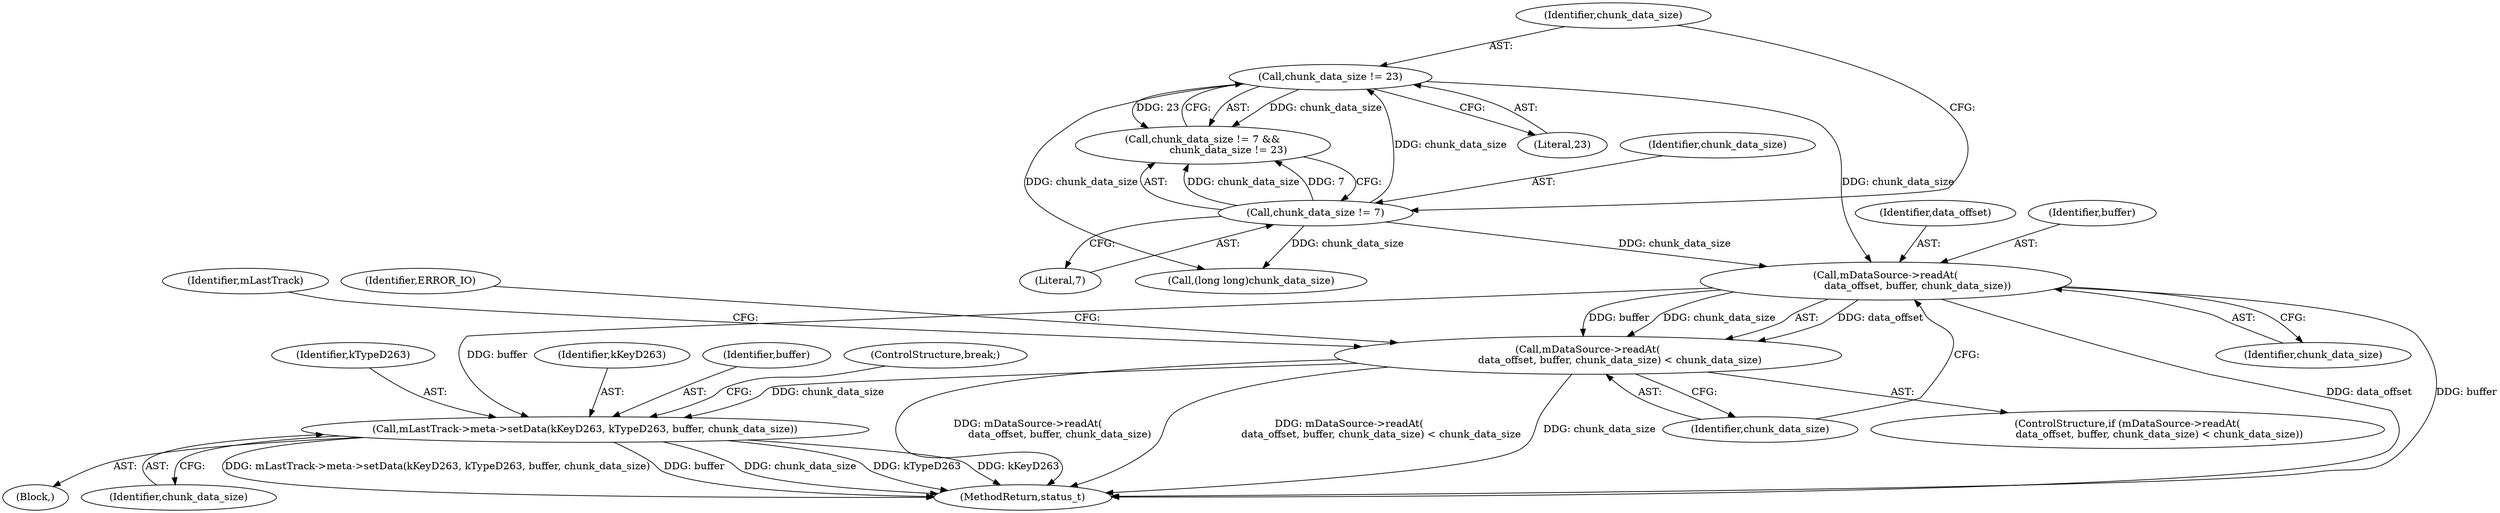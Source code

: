 digraph "0_Android_f81038006b4c59a5a148dcad887371206033c28f_2@API" {
"1002487" [label="(Call,mDataSource->readAt(\n                    data_offset, buffer, chunk_data_size))"];
"1002474" [label="(Call,chunk_data_size != 23)"];
"1002471" [label="(Call,chunk_data_size != 7)"];
"1002486" [label="(Call,mDataSource->readAt(\n                    data_offset, buffer, chunk_data_size) < chunk_data_size)"];
"1002501" [label="(Call,mLastTrack->meta->setData(kKeyD263, kTypeD263, buffer, chunk_data_size))"];
"1002472" [label="(Identifier,chunk_data_size)"];
"1002503" [label="(Identifier,kTypeD263)"];
"1002502" [label="(Identifier,kKeyD263)"];
"1002487" [label="(Call,mDataSource->readAt(\n                    data_offset, buffer, chunk_data_size))"];
"1002501" [label="(Call,mLastTrack->meta->setData(kKeyD263, kTypeD263, buffer, chunk_data_size))"];
"1002497" [label="(Identifier,mLastTrack)"];
"1003289" [label="(MethodReturn,status_t)"];
"1002463" [label="(Block,)"];
"1002488" [label="(Identifier,data_offset)"];
"1002490" [label="(Identifier,chunk_data_size)"];
"1002504" [label="(Identifier,buffer)"];
"1002471" [label="(Call,chunk_data_size != 7)"];
"1002491" [label="(Identifier,chunk_data_size)"];
"1002470" [label="(Call,chunk_data_size != 7 &&\n                chunk_data_size != 23)"];
"1002485" [label="(ControlStructure,if (mDataSource->readAt(\n                    data_offset, buffer, chunk_data_size) < chunk_data_size))"];
"1002505" [label="(Identifier,chunk_data_size)"];
"1002475" [label="(Identifier,chunk_data_size)"];
"1002480" [label="(Call,(long long)chunk_data_size)"];
"1002476" [label="(Literal,23)"];
"1002486" [label="(Call,mDataSource->readAt(\n                    data_offset, buffer, chunk_data_size) < chunk_data_size)"];
"1002489" [label="(Identifier,buffer)"];
"1002473" [label="(Literal,7)"];
"1002494" [label="(Identifier,ERROR_IO)"];
"1002506" [label="(ControlStructure,break;)"];
"1002474" [label="(Call,chunk_data_size != 23)"];
"1002487" -> "1002486"  [label="AST: "];
"1002487" -> "1002490"  [label="CFG: "];
"1002488" -> "1002487"  [label="AST: "];
"1002489" -> "1002487"  [label="AST: "];
"1002490" -> "1002487"  [label="AST: "];
"1002491" -> "1002487"  [label="CFG: "];
"1002487" -> "1003289"  [label="DDG: data_offset"];
"1002487" -> "1003289"  [label="DDG: buffer"];
"1002487" -> "1002486"  [label="DDG: data_offset"];
"1002487" -> "1002486"  [label="DDG: buffer"];
"1002487" -> "1002486"  [label="DDG: chunk_data_size"];
"1002474" -> "1002487"  [label="DDG: chunk_data_size"];
"1002471" -> "1002487"  [label="DDG: chunk_data_size"];
"1002487" -> "1002501"  [label="DDG: buffer"];
"1002474" -> "1002470"  [label="AST: "];
"1002474" -> "1002476"  [label="CFG: "];
"1002475" -> "1002474"  [label="AST: "];
"1002476" -> "1002474"  [label="AST: "];
"1002470" -> "1002474"  [label="CFG: "];
"1002474" -> "1002470"  [label="DDG: chunk_data_size"];
"1002474" -> "1002470"  [label="DDG: 23"];
"1002471" -> "1002474"  [label="DDG: chunk_data_size"];
"1002474" -> "1002480"  [label="DDG: chunk_data_size"];
"1002471" -> "1002470"  [label="AST: "];
"1002471" -> "1002473"  [label="CFG: "];
"1002472" -> "1002471"  [label="AST: "];
"1002473" -> "1002471"  [label="AST: "];
"1002475" -> "1002471"  [label="CFG: "];
"1002470" -> "1002471"  [label="CFG: "];
"1002471" -> "1002470"  [label="DDG: chunk_data_size"];
"1002471" -> "1002470"  [label="DDG: 7"];
"1002471" -> "1002480"  [label="DDG: chunk_data_size"];
"1002486" -> "1002485"  [label="AST: "];
"1002486" -> "1002491"  [label="CFG: "];
"1002491" -> "1002486"  [label="AST: "];
"1002494" -> "1002486"  [label="CFG: "];
"1002497" -> "1002486"  [label="CFG: "];
"1002486" -> "1003289"  [label="DDG: mDataSource->readAt(\n                    data_offset, buffer, chunk_data_size)"];
"1002486" -> "1003289"  [label="DDG: mDataSource->readAt(\n                    data_offset, buffer, chunk_data_size) < chunk_data_size"];
"1002486" -> "1003289"  [label="DDG: chunk_data_size"];
"1002486" -> "1002501"  [label="DDG: chunk_data_size"];
"1002501" -> "1002463"  [label="AST: "];
"1002501" -> "1002505"  [label="CFG: "];
"1002502" -> "1002501"  [label="AST: "];
"1002503" -> "1002501"  [label="AST: "];
"1002504" -> "1002501"  [label="AST: "];
"1002505" -> "1002501"  [label="AST: "];
"1002506" -> "1002501"  [label="CFG: "];
"1002501" -> "1003289"  [label="DDG: chunk_data_size"];
"1002501" -> "1003289"  [label="DDG: kTypeD263"];
"1002501" -> "1003289"  [label="DDG: kKeyD263"];
"1002501" -> "1003289"  [label="DDG: mLastTrack->meta->setData(kKeyD263, kTypeD263, buffer, chunk_data_size)"];
"1002501" -> "1003289"  [label="DDG: buffer"];
}
